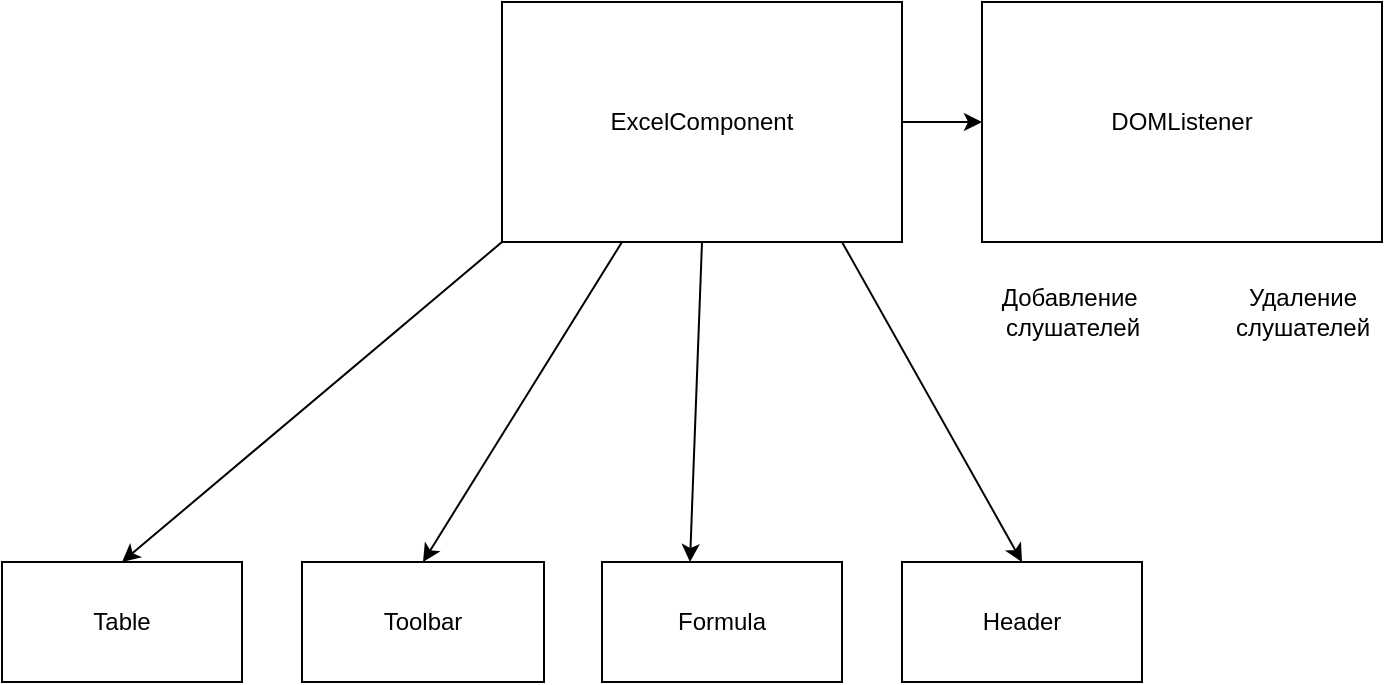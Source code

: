 <mxfile version="14.4.4" type="github">
  <diagram id="iNzfe0ApSXxjXUCwiRjT" name="Page-1">
    <mxGraphModel dx="1153" dy="722" grid="1" gridSize="10" guides="1" tooltips="1" connect="1" arrows="1" fold="1" page="1" pageScale="1" pageWidth="827" pageHeight="1169" math="0" shadow="0">
      <root>
        <mxCell id="0" />
        <mxCell id="1" parent="0" />
        <mxCell id="jT-Y5loIm_8YSGqEwft5-3" value="DOMListener" style="rounded=0;whiteSpace=wrap;html=1;shadow=0;" vertex="1" parent="1">
          <mxGeometry x="560" y="160" width="200" height="120" as="geometry" />
        </mxCell>
        <mxCell id="jT-Y5loIm_8YSGqEwft5-5" style="edgeStyle=orthogonalEdgeStyle;rounded=0;orthogonalLoop=1;jettySize=auto;html=1;entryX=0;entryY=0.5;entryDx=0;entryDy=0;" edge="1" parent="1" source="jT-Y5loIm_8YSGqEwft5-4" target="jT-Y5loIm_8YSGqEwft5-3">
          <mxGeometry relative="1" as="geometry" />
        </mxCell>
        <mxCell id="jT-Y5loIm_8YSGqEwft5-4" value="ExcelComponent" style="rounded=0;whiteSpace=wrap;html=1;shadow=0;sketch=0;glass=0;" vertex="1" parent="1">
          <mxGeometry x="320" y="160" width="200" height="120" as="geometry" />
        </mxCell>
        <mxCell id="jT-Y5loIm_8YSGqEwft5-6" value="Добавление&amp;nbsp;&lt;br&gt;слушателей" style="text;html=1;align=center;verticalAlign=middle;resizable=0;points=[];autosize=1;" vertex="1" parent="1">
          <mxGeometry x="560" y="300" width="90" height="30" as="geometry" />
        </mxCell>
        <mxCell id="jT-Y5loIm_8YSGqEwft5-7" value="Удаление &lt;br&gt;слушателей" style="text;html=1;align=center;verticalAlign=middle;resizable=0;points=[];autosize=1;" vertex="1" parent="1">
          <mxGeometry x="680" y="300" width="80" height="30" as="geometry" />
        </mxCell>
        <mxCell id="jT-Y5loIm_8YSGqEwft5-9" value="Table" style="rounded=0;whiteSpace=wrap;html=1;shadow=0;glass=0;sketch=0;align=center;" vertex="1" parent="1">
          <mxGeometry x="70" y="440" width="120" height="60" as="geometry" />
        </mxCell>
        <mxCell id="jT-Y5loIm_8YSGqEwft5-10" value="Toolbar" style="rounded=0;whiteSpace=wrap;html=1;shadow=0;glass=0;sketch=0;align=center;" vertex="1" parent="1">
          <mxGeometry x="220" y="440" width="121" height="60" as="geometry" />
        </mxCell>
        <mxCell id="jT-Y5loIm_8YSGqEwft5-11" value="Formula" style="rounded=0;whiteSpace=wrap;html=1;shadow=0;glass=0;sketch=0;align=center;" vertex="1" parent="1">
          <mxGeometry x="370" y="440" width="120" height="60" as="geometry" />
        </mxCell>
        <mxCell id="jT-Y5loIm_8YSGqEwft5-12" value="Header" style="rounded=0;whiteSpace=wrap;html=1;shadow=0;glass=0;sketch=0;align=center;" vertex="1" parent="1">
          <mxGeometry x="520" y="440" width="120" height="60" as="geometry" />
        </mxCell>
        <mxCell id="jT-Y5loIm_8YSGqEwft5-14" value="" style="endArrow=classic;html=1;entryX=0.5;entryY=0;entryDx=0;entryDy=0;exitX=0;exitY=1;exitDx=0;exitDy=0;" edge="1" parent="1" source="jT-Y5loIm_8YSGqEwft5-4" target="jT-Y5loIm_8YSGqEwft5-9">
          <mxGeometry width="50" height="50" relative="1" as="geometry">
            <mxPoint x="200" y="380" as="sourcePoint" />
            <mxPoint x="250" y="330" as="targetPoint" />
          </mxGeometry>
        </mxCell>
        <mxCell id="jT-Y5loIm_8YSGqEwft5-16" value="" style="endArrow=classic;html=1;entryX=0.5;entryY=0;entryDx=0;entryDy=0;exitX=0.3;exitY=1;exitDx=0;exitDy=0;exitPerimeter=0;" edge="1" parent="1" source="jT-Y5loIm_8YSGqEwft5-4" target="jT-Y5loIm_8YSGqEwft5-10">
          <mxGeometry width="50" height="50" relative="1" as="geometry">
            <mxPoint x="392" y="293.0" as="sourcePoint" />
            <mxPoint x="170" y="450.96" as="targetPoint" />
          </mxGeometry>
        </mxCell>
        <mxCell id="jT-Y5loIm_8YSGqEwft5-17" value="" style="endArrow=classic;html=1;entryX=0.5;entryY=0;entryDx=0;entryDy=0;exitX=0.5;exitY=1;exitDx=0;exitDy=0;" edge="1" parent="1" source="jT-Y5loIm_8YSGqEwft5-4">
          <mxGeometry width="50" height="50" relative="1" as="geometry">
            <mxPoint x="414" y="282" as="sourcePoint" />
            <mxPoint x="414" y="440.0" as="targetPoint" />
          </mxGeometry>
        </mxCell>
        <mxCell id="jT-Y5loIm_8YSGqEwft5-18" value="" style="endArrow=classic;html=1;entryX=0.5;entryY=0;entryDx=0;entryDy=0;exitX=0.85;exitY=1;exitDx=0;exitDy=0;exitPerimeter=0;" edge="1" parent="1" source="jT-Y5loIm_8YSGqEwft5-4" target="jT-Y5loIm_8YSGqEwft5-12">
          <mxGeometry width="50" height="50" relative="1" as="geometry">
            <mxPoint x="555.5" y="277" as="sourcePoint" />
            <mxPoint x="456" y="437" as="targetPoint" />
          </mxGeometry>
        </mxCell>
      </root>
    </mxGraphModel>
  </diagram>
</mxfile>
